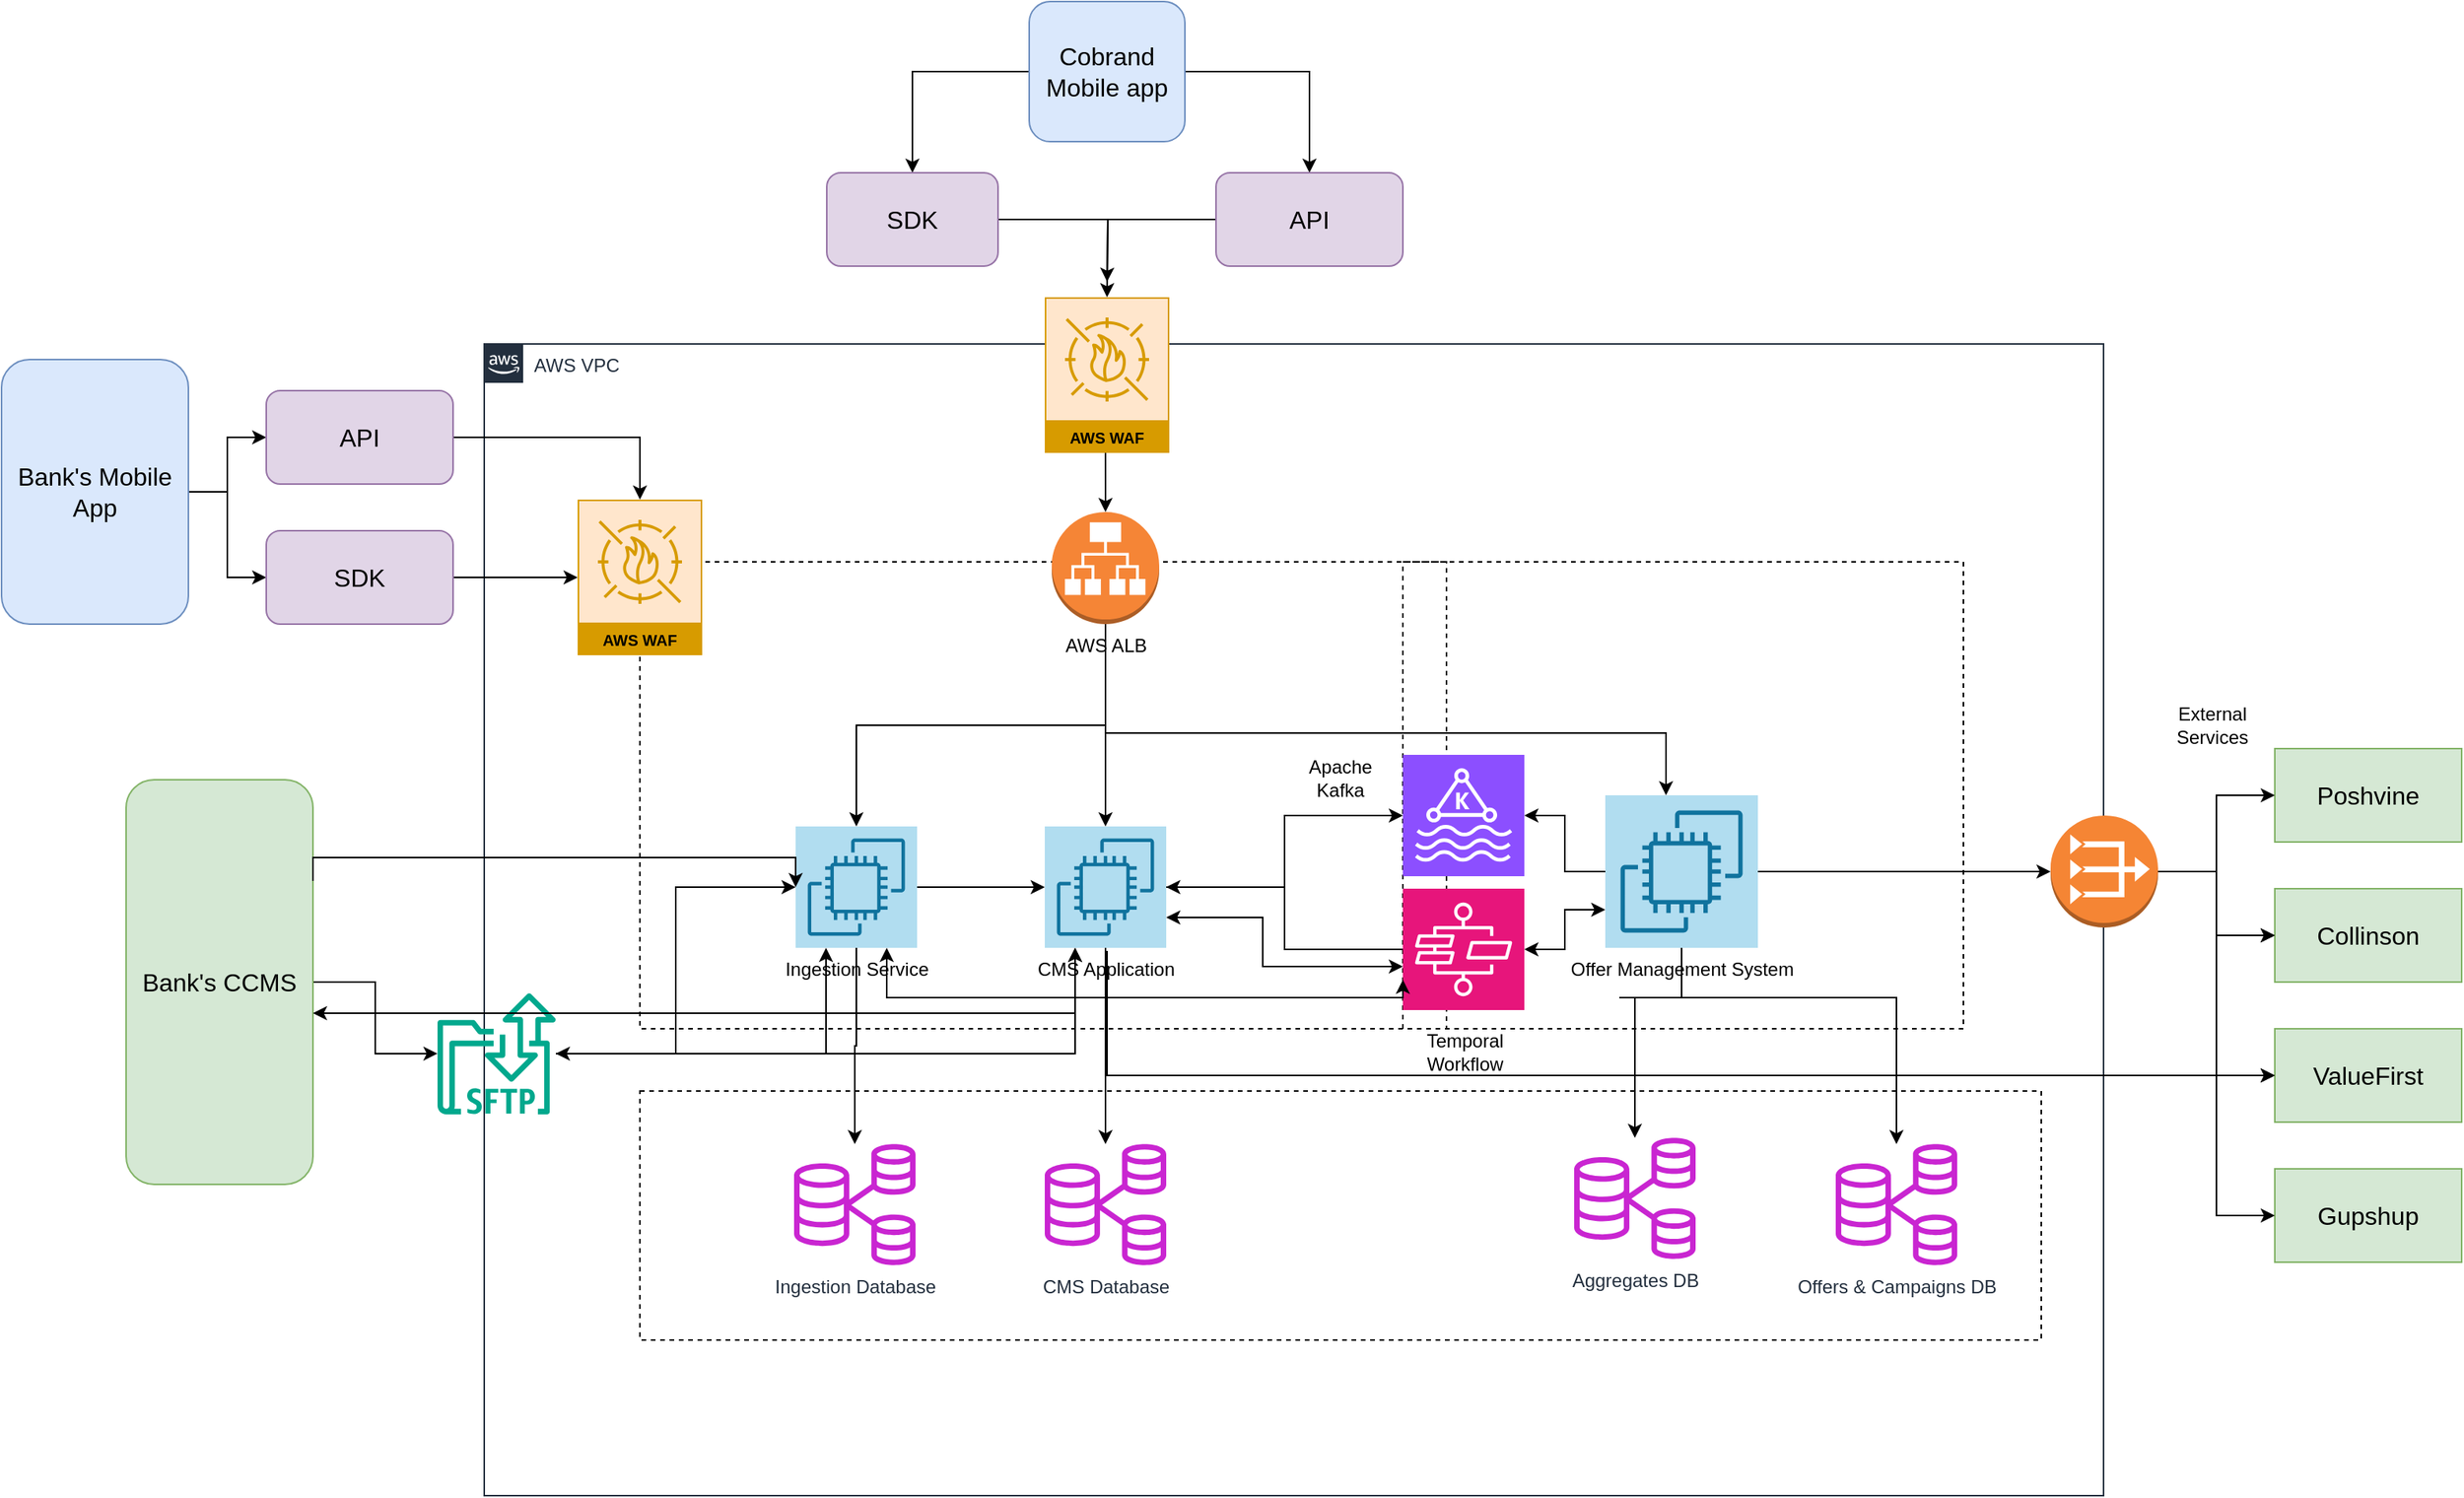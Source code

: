 <mxfile version="24.2.5" type="github">
  <diagram id="Ht1M8jgEwFfnCIfOTk4-" name="Page-1">
    <mxGraphModel dx="1735" dy="1171" grid="1" gridSize="10" guides="1" tooltips="1" connect="1" arrows="1" fold="1" page="1" pageScale="1" pageWidth="1920" pageHeight="1200" math="0" shadow="0">
      <root>
        <mxCell id="0" />
        <mxCell id="1" parent="0" />
        <mxCell id="I7t4Qd40WJQr-O0MpKfy-16" value="" style="rounded=0;whiteSpace=wrap;html=1;labelBackgroundColor=none;fillColor=none;dashed=1;container=1;pointerEvents=0;collapsible=0;recursiveResize=0;" parent="1" vertex="1">
          <mxGeometry x="940" y="380" width="360" height="300" as="geometry" />
        </mxCell>
        <mxCell id="I7t4Qd40WJQr-O0MpKfy-12" value="Offer Management System" style="sketch=0;points=[[0,0,0],[0.25,0,0],[0.5,0,0],[0.75,0,0],[1,0,0],[0,1,0],[0.25,1,0],[0.5,1,0],[0.75,1,0],[1,1,0],[0,0.25,0],[0,0.5,0],[0,0.75,0],[1,0.25,0],[1,0.5,0],[1,0.75,0]];outlineConnect=0;fillColor=#b1ddf0;strokeColor=#10739e;dashed=0;verticalLabelPosition=bottom;verticalAlign=top;align=center;html=1;fontSize=12;fontStyle=0;aspect=fixed;shape=mxgraph.aws4.resourceIcon;resIcon=mxgraph.aws4.ec2;" parent="I7t4Qd40WJQr-O0MpKfy-16" vertex="1">
          <mxGeometry x="130" y="150" width="98" height="98" as="geometry" />
        </mxCell>
        <mxCell id="UEzPUAAOIrF-is8g5C7q-74" value="AWS VPC" style="points=[[0,0],[0.25,0],[0.5,0],[0.75,0],[1,0],[1,0.25],[1,0.5],[1,0.75],[1,1],[0.75,1],[0.5,1],[0.25,1],[0,1],[0,0.75],[0,0.5],[0,0.25]];outlineConnect=0;gradientColor=none;html=1;whiteSpace=wrap;fontSize=12;fontStyle=0;shape=mxgraph.aws4.group;grIcon=mxgraph.aws4.group_aws_cloud_alt;strokeColor=#232F3E;fillColor=none;verticalAlign=top;align=left;spacingLeft=30;fontColor=#232F3E;dashed=0;labelBackgroundColor=#ffffff;container=1;pointerEvents=0;collapsible=0;recursiveResize=0;" parent="1" vertex="1">
          <mxGeometry x="350" y="240" width="1040" height="740" as="geometry" />
        </mxCell>
        <mxCell id="I7t4Qd40WJQr-O0MpKfy-5" value="" style="rounded=0;whiteSpace=wrap;html=1;labelBackgroundColor=none;fillColor=none;dashed=1;container=1;pointerEvents=0;collapsible=0;recursiveResize=0;" parent="UEzPUAAOIrF-is8g5C7q-74" vertex="1">
          <mxGeometry x="100" y="480" width="900" height="160" as="geometry" />
        </mxCell>
        <mxCell id="I7t4Qd40WJQr-O0MpKfy-14" value="Ingestion Database" style="sketch=0;outlineConnect=0;fontColor=#232F3E;gradientColor=none;fillColor=#C925D1;strokeColor=none;dashed=0;verticalLabelPosition=bottom;verticalAlign=top;align=center;html=1;fontSize=12;fontStyle=0;aspect=fixed;pointerEvents=1;shape=mxgraph.aws4.rds_multi_az_db_cluster;" parent="I7t4Qd40WJQr-O0MpKfy-5" vertex="1">
          <mxGeometry x="99" y="34" width="78" height="78" as="geometry" />
        </mxCell>
        <mxCell id="I7t4Qd40WJQr-O0MpKfy-23" value="Offers &amp;amp; Campaigns DB" style="sketch=0;outlineConnect=0;fontColor=#232F3E;gradientColor=none;fillColor=#C925D1;strokeColor=none;dashed=0;verticalLabelPosition=bottom;verticalAlign=top;align=center;html=1;fontSize=12;fontStyle=0;aspect=fixed;pointerEvents=1;shape=mxgraph.aws4.rds_multi_az_db_cluster;" parent="I7t4Qd40WJQr-O0MpKfy-5" vertex="1">
          <mxGeometry x="768" y="34" width="78" height="78" as="geometry" />
        </mxCell>
        <mxCell id="UEzPUAAOIrF-is8g5C7q-107" value="" style="rounded=0;whiteSpace=wrap;html=1;labelBackgroundColor=none;fillColor=none;dashed=1;container=1;pointerEvents=0;collapsible=0;recursiveResize=0;" parent="UEzPUAAOIrF-is8g5C7q-74" vertex="1">
          <mxGeometry x="100" y="140" width="518" height="300" as="geometry" />
        </mxCell>
        <mxCell id="I7t4Qd40WJQr-O0MpKfy-3" value="" style="edgeStyle=orthogonalEdgeStyle;rounded=0;orthogonalLoop=1;jettySize=auto;html=1;" parent="UEzPUAAOIrF-is8g5C7q-107" source="I7t4Qd40WJQr-O0MpKfy-1" target="I7t4Qd40WJQr-O0MpKfy-2" edge="1">
          <mxGeometry relative="1" as="geometry" />
        </mxCell>
        <mxCell id="I7t4Qd40WJQr-O0MpKfy-1" value="CMS Application" style="sketch=0;points=[[0,0,0],[0.25,0,0],[0.5,0,0],[0.75,0,0],[1,0,0],[0,1,0],[0.25,1,0],[0.5,1,0],[0.75,1,0],[1,1,0],[0,0.25,0],[0,0.5,0],[0,0.75,0],[1,0.25,0],[1,0.5,0],[1,0.75,0]];outlineConnect=0;fillColor=#b1ddf0;strokeColor=#10739e;dashed=0;verticalLabelPosition=bottom;verticalAlign=top;align=center;html=1;fontSize=12;fontStyle=0;aspect=fixed;shape=mxgraph.aws4.resourceIcon;resIcon=mxgraph.aws4.ec2;" parent="UEzPUAAOIrF-is8g5C7q-107" vertex="1">
          <mxGeometry x="260" y="170" width="78" height="78" as="geometry" />
        </mxCell>
        <mxCell id="I7t4Qd40WJQr-O0MpKfy-2" value="CMS Database" style="sketch=0;outlineConnect=0;fontColor=#232F3E;gradientColor=none;fillColor=#C925D1;strokeColor=none;dashed=0;verticalLabelPosition=bottom;verticalAlign=top;align=center;html=1;fontSize=12;fontStyle=0;aspect=fixed;pointerEvents=1;shape=mxgraph.aws4.rds_multi_az_db_cluster;" parent="UEzPUAAOIrF-is8g5C7q-107" vertex="1">
          <mxGeometry x="260" y="374" width="78" height="78" as="geometry" />
        </mxCell>
        <mxCell id="I7t4Qd40WJQr-O0MpKfy-38" value="" style="edgeStyle=orthogonalEdgeStyle;rounded=0;orthogonalLoop=1;jettySize=auto;html=1;entryX=0.5;entryY=0;entryDx=0;entryDy=0;entryPerimeter=0;" parent="UEzPUAAOIrF-is8g5C7q-107" source="I7t4Qd40WJQr-O0MpKfy-10" target="I7t4Qd40WJQr-O0MpKfy-1" edge="1">
          <mxGeometry relative="1" as="geometry">
            <mxPoint x="299.0" y="126" as="targetPoint" />
          </mxGeometry>
        </mxCell>
        <mxCell id="I7t4Qd40WJQr-O0MpKfy-10" value="AWS ALB" style="outlineConnect=0;dashed=0;verticalLabelPosition=bottom;verticalAlign=top;align=center;html=1;shape=mxgraph.aws3.application_load_balancer;fillColor=#F58536;gradientColor=none;" parent="UEzPUAAOIrF-is8g5C7q-107" vertex="1">
          <mxGeometry x="264.5" y="-32" width="69" height="72" as="geometry" />
        </mxCell>
        <mxCell id="I7t4Qd40WJQr-O0MpKfy-35" value="" style="edgeStyle=orthogonalEdgeStyle;rounded=0;orthogonalLoop=1;jettySize=auto;html=1;" parent="UEzPUAAOIrF-is8g5C7q-107" source="I7t4Qd40WJQr-O0MpKfy-13" target="I7t4Qd40WJQr-O0MpKfy-1" edge="1">
          <mxGeometry relative="1" as="geometry" />
        </mxCell>
        <mxCell id="I7t4Qd40WJQr-O0MpKfy-13" value="Ingestion Service" style="sketch=0;points=[[0,0,0],[0.25,0,0],[0.5,0,0],[0.75,0,0],[1,0,0],[0,1,0],[0.25,1,0],[0.5,1,0],[0.75,1,0],[1,1,0],[0,0.25,0],[0,0.5,0],[0,0.75,0],[1,0.25,0],[1,0.5,0],[1,0.75,0]];outlineConnect=0;fillColor=#b1ddf0;strokeColor=#10739e;dashed=0;verticalLabelPosition=bottom;verticalAlign=top;align=center;html=1;fontSize=12;fontStyle=0;aspect=fixed;shape=mxgraph.aws4.resourceIcon;resIcon=mxgraph.aws4.ec2;" parent="UEzPUAAOIrF-is8g5C7q-107" vertex="1">
          <mxGeometry x="100" y="170" width="78" height="78" as="geometry" />
        </mxCell>
        <mxCell id="I7t4Qd40WJQr-O0MpKfy-39" value="" style="edgeStyle=orthogonalEdgeStyle;rounded=0;orthogonalLoop=1;jettySize=auto;html=1;exitX=0.5;exitY=1;exitDx=0;exitDy=0;exitPerimeter=0;" parent="UEzPUAAOIrF-is8g5C7q-107" source="I7t4Qd40WJQr-O0MpKfy-10" target="I7t4Qd40WJQr-O0MpKfy-13" edge="1">
          <mxGeometry relative="1" as="geometry">
            <mxPoint x="309" y="50" as="sourcePoint" />
            <mxPoint x="309" y="180" as="targetPoint" />
          </mxGeometry>
        </mxCell>
        <mxCell id="I7t4Qd40WJQr-O0MpKfy-49" value="Apache Kafka" style="text;html=1;strokeColor=none;fillColor=none;align=center;verticalAlign=middle;whiteSpace=wrap;rounded=0;" parent="UEzPUAAOIrF-is8g5C7q-107" vertex="1">
          <mxGeometry x="420" y="124" width="60" height="30" as="geometry" />
        </mxCell>
        <mxCell id="I7t4Qd40WJQr-O0MpKfy-64" value="AWS WAF" style="sketch=0;outlineConnect=0;strokeColor=#d79b00;fillColor=#ffe6cc;dashed=0;verticalLabelPosition=middle;verticalAlign=bottom;align=center;html=1;whiteSpace=wrap;fontSize=10;fontStyle=1;spacing=3;shape=mxgraph.aws4.productIcon;prIcon=mxgraph.aws4.waf;" parent="UEzPUAAOIrF-is8g5C7q-107" vertex="1">
          <mxGeometry x="-40" y="-40" width="80" height="100" as="geometry" />
        </mxCell>
        <mxCell id="I7t4Qd40WJQr-O0MpKfy-4" style="edgeStyle=orthogonalEdgeStyle;rounded=0;orthogonalLoop=1;jettySize=auto;html=1;exitX=0.5;exitY=1;exitDx=0;exitDy=0;" parent="UEzPUAAOIrF-is8g5C7q-74" source="UEzPUAAOIrF-is8g5C7q-107" target="UEzPUAAOIrF-is8g5C7q-107" edge="1">
          <mxGeometry relative="1" as="geometry" />
        </mxCell>
        <mxCell id="I7t4Qd40WJQr-O0MpKfy-34" value="" style="edgeStyle=orthogonalEdgeStyle;rounded=0;orthogonalLoop=1;jettySize=auto;html=1;exitX=0.487;exitY=0.8;exitDx=0;exitDy=0;exitPerimeter=0;" parent="UEzPUAAOIrF-is8g5C7q-74" source="I7t4Qd40WJQr-O0MpKfy-9" target="I7t4Qd40WJQr-O0MpKfy-10" edge="1">
          <mxGeometry relative="1" as="geometry">
            <mxPoint x="400" y="70" as="sourcePoint" />
          </mxGeometry>
        </mxCell>
        <mxCell id="I7t4Qd40WJQr-O0MpKfy-9" value="AWS WAF" style="sketch=0;outlineConnect=0;strokeColor=#d79b00;fillColor=#ffe6cc;dashed=0;verticalLabelPosition=middle;verticalAlign=bottom;align=center;html=1;whiteSpace=wrap;fontSize=10;fontStyle=1;spacing=3;shape=mxgraph.aws4.productIcon;prIcon=mxgraph.aws4.waf;" parent="UEzPUAAOIrF-is8g5C7q-74" vertex="1">
          <mxGeometry x="360" y="-30" width="80" height="100" as="geometry" />
        </mxCell>
        <mxCell id="I7t4Qd40WJQr-O0MpKfy-24" value="Aggregates DB" style="sketch=0;outlineConnect=0;fontColor=#232F3E;gradientColor=none;fillColor=#C925D1;strokeColor=none;dashed=0;verticalLabelPosition=bottom;verticalAlign=top;align=center;html=1;fontSize=12;fontStyle=0;aspect=fixed;pointerEvents=1;shape=mxgraph.aws4.rds_multi_az_db_cluster;" parent="UEzPUAAOIrF-is8g5C7q-74" vertex="1">
          <mxGeometry x="700" y="510" width="78" height="78" as="geometry" />
        </mxCell>
        <mxCell id="I7t4Qd40WJQr-O0MpKfy-30" value="" style="edgeStyle=orthogonalEdgeStyle;rounded=0;orthogonalLoop=1;jettySize=auto;html=1;entryX=0;entryY=0.5;entryDx=0;entryDy=0;entryPerimeter=0;" parent="UEzPUAAOIrF-is8g5C7q-74" source="I7t4Qd40WJQr-O0MpKfy-1" target="I7t4Qd40WJQr-O0MpKfy-11" edge="1">
          <mxGeometry relative="1" as="geometry">
            <mxPoint x="517" y="349.0" as="targetPoint" />
          </mxGeometry>
        </mxCell>
        <mxCell id="I7t4Qd40WJQr-O0MpKfy-36" value="" style="edgeStyle=orthogonalEdgeStyle;rounded=0;orthogonalLoop=1;jettySize=auto;html=1;" parent="UEzPUAAOIrF-is8g5C7q-74" source="I7t4Qd40WJQr-O0MpKfy-13" target="I7t4Qd40WJQr-O0MpKfy-14" edge="1">
          <mxGeometry relative="1" as="geometry">
            <mxPoint x="259.067" y="524.139" as="targetPoint" />
          </mxGeometry>
        </mxCell>
        <mxCell id="I7t4Qd40WJQr-O0MpKfy-11" value="" style="sketch=0;points=[[0,0,0],[0.25,0,0],[0.5,0,0],[0.75,0,0],[1,0,0],[0,1,0],[0.25,1,0],[0.5,1,0],[0.75,1,0],[1,1,0],[0,0.25,0],[0,0.5,0],[0,0.75,0],[1,0.25,0],[1,0.5,0],[1,0.75,0]];outlineConnect=0;fontColor=#232F3E;fillColor=#8C4FFF;strokeColor=#ffffff;dashed=0;verticalLabelPosition=bottom;verticalAlign=top;align=center;html=1;fontSize=12;fontStyle=0;aspect=fixed;shape=mxgraph.aws4.resourceIcon;resIcon=mxgraph.aws4.managed_streaming_for_kafka;" parent="UEzPUAAOIrF-is8g5C7q-74" vertex="1">
          <mxGeometry x="590" y="264" width="78" height="78" as="geometry" />
        </mxCell>
        <mxCell id="I7t4Qd40WJQr-O0MpKfy-43" value="" style="edgeStyle=orthogonalEdgeStyle;rounded=0;orthogonalLoop=1;jettySize=auto;html=1;entryX=1;entryY=0.5;entryDx=0;entryDy=0;entryPerimeter=0;endArrow=classic;endFill=1;" parent="UEzPUAAOIrF-is8g5C7q-74" source="I7t4Qd40WJQr-O0MpKfy-41" target="I7t4Qd40WJQr-O0MpKfy-1" edge="1">
          <mxGeometry relative="1" as="geometry">
            <mxPoint x="511" y="439" as="targetPoint" />
          </mxGeometry>
        </mxCell>
        <mxCell id="I7t4Qd40WJQr-O0MpKfy-47" value="" style="edgeStyle=orthogonalEdgeStyle;rounded=0;orthogonalLoop=1;jettySize=auto;html=1;entryX=1;entryY=0.75;entryDx=0;entryDy=0;entryPerimeter=0;startArrow=classic;startFill=1;" parent="UEzPUAAOIrF-is8g5C7q-74" source="I7t4Qd40WJQr-O0MpKfy-41" target="I7t4Qd40WJQr-O0MpKfy-1" edge="1">
          <mxGeometry relative="1" as="geometry">
            <mxPoint x="511" y="389" as="targetPoint" />
            <Array as="points">
              <mxPoint x="500" y="400" />
              <mxPoint x="500" y="369" />
            </Array>
          </mxGeometry>
        </mxCell>
        <mxCell id="I7t4Qd40WJQr-O0MpKfy-41" value="" style="sketch=0;points=[[0,0,0],[0.25,0,0],[0.5,0,0],[0.75,0,0],[1,0,0],[0,1,0],[0.25,1,0],[0.5,1,0],[0.75,1,0],[1,1,0],[0,0.25,0],[0,0.5,0],[0,0.75,0],[1,0.25,0],[1,0.5,0],[1,0.75,0]];outlineConnect=0;fontColor=#232F3E;fillColor=#E7157B;strokeColor=#ffffff;dashed=0;verticalLabelPosition=bottom;verticalAlign=top;align=center;html=1;fontSize=12;fontStyle=0;aspect=fixed;shape=mxgraph.aws4.resourceIcon;resIcon=mxgraph.aws4.express_workflow;" parent="UEzPUAAOIrF-is8g5C7q-74" vertex="1">
          <mxGeometry x="590" y="350" width="78" height="78" as="geometry" />
        </mxCell>
        <mxCell id="I7t4Qd40WJQr-O0MpKfy-44" value="" style="edgeStyle=orthogonalEdgeStyle;rounded=0;orthogonalLoop=1;jettySize=auto;html=1;entryX=0.75;entryY=1;entryDx=0;entryDy=0;entryPerimeter=0;exitX=0;exitY=0.75;exitDx=0;exitDy=0;exitPerimeter=0;startArrow=classic;startFill=1;" parent="UEzPUAAOIrF-is8g5C7q-74" source="I7t4Qd40WJQr-O0MpKfy-41" target="I7t4Qd40WJQr-O0MpKfy-13" edge="1">
          <mxGeometry relative="1" as="geometry">
            <mxPoint x="600" y="399" as="sourcePoint" />
            <mxPoint x="448" y="359" as="targetPoint" />
            <Array as="points">
              <mxPoint x="590" y="420" />
              <mxPoint x="259" y="420" />
            </Array>
          </mxGeometry>
        </mxCell>
        <mxCell id="I7t4Qd40WJQr-O0MpKfy-50" value="Temporal Workflow" style="text;html=1;strokeColor=none;fillColor=none;align=center;verticalAlign=middle;whiteSpace=wrap;rounded=0;" parent="UEzPUAAOIrF-is8g5C7q-74" vertex="1">
          <mxGeometry x="600" y="440" width="60" height="30" as="geometry" />
        </mxCell>
        <mxCell id="I7t4Qd40WJQr-O0MpKfy-54" value="" style="outlineConnect=0;dashed=0;verticalLabelPosition=bottom;verticalAlign=top;align=center;html=1;shape=mxgraph.aws3.vpc_nat_gateway;fillColor=#F58534;gradientColor=none;" parent="UEzPUAAOIrF-is8g5C7q-74" vertex="1">
          <mxGeometry x="1006" y="303" width="69" height="72" as="geometry" />
        </mxCell>
        <mxCell id="I7t4Qd40WJQr-O0MpKfy-71" value="" style="sketch=0;outlineConnect=0;fontColor=#232F3E;gradientColor=none;fillColor=#01A88D;strokeColor=none;dashed=0;verticalLabelPosition=bottom;verticalAlign=top;align=center;html=1;fontSize=12;fontStyle=0;aspect=fixed;shape=mxgraph.aws4.transfer_for_sftp_resource;" parent="UEzPUAAOIrF-is8g5C7q-74" vertex="1">
          <mxGeometry x="-30" y="417" width="76" height="78" as="geometry" />
        </mxCell>
        <mxCell id="I7t4Qd40WJQr-O0MpKfy-73" style="edgeStyle=orthogonalEdgeStyle;rounded=0;orthogonalLoop=1;jettySize=auto;html=1;entryX=0;entryY=0.5;entryDx=0;entryDy=0;entryPerimeter=0;" parent="UEzPUAAOIrF-is8g5C7q-74" source="I7t4Qd40WJQr-O0MpKfy-71" target="I7t4Qd40WJQr-O0MpKfy-13" edge="1">
          <mxGeometry relative="1" as="geometry" />
        </mxCell>
        <mxCell id="I7t4Qd40WJQr-O0MpKfy-82" style="edgeStyle=orthogonalEdgeStyle;rounded=0;orthogonalLoop=1;jettySize=auto;html=1;entryX=0.25;entryY=1;entryDx=0;entryDy=0;entryPerimeter=0;" parent="UEzPUAAOIrF-is8g5C7q-74" source="I7t4Qd40WJQr-O0MpKfy-71" target="I7t4Qd40WJQr-O0MpKfy-1" edge="1">
          <mxGeometry relative="1" as="geometry" />
        </mxCell>
        <mxCell id="I7t4Qd40WJQr-O0MpKfy-83" style="edgeStyle=orthogonalEdgeStyle;rounded=0;orthogonalLoop=1;jettySize=auto;html=1;entryX=0.25;entryY=1;entryDx=0;entryDy=0;entryPerimeter=0;startArrow=classic;startFill=1;" parent="UEzPUAAOIrF-is8g5C7q-74" source="I7t4Qd40WJQr-O0MpKfy-71" target="I7t4Qd40WJQr-O0MpKfy-13" edge="1">
          <mxGeometry relative="1" as="geometry" />
        </mxCell>
        <mxCell id="UEzPUAAOIrF-is8g5C7q-90" value="" style="edgeStyle=orthogonalEdgeStyle;rounded=0;orthogonalLoop=1;jettySize=auto;html=1;endArrow=open;endFill=0;strokeWidth=2;" parent="1" edge="1">
          <mxGeometry relative="1" as="geometry">
            <mxPoint x="448" y="349" as="sourcePoint" />
          </mxGeometry>
        </mxCell>
        <mxCell id="UEzPUAAOIrF-is8g5C7q-91" value="" style="edgeStyle=orthogonalEdgeStyle;rounded=0;orthogonalLoop=1;jettySize=auto;html=1;endArrow=open;endFill=0;strokeWidth=2;" parent="1" edge="1">
          <mxGeometry relative="1" as="geometry">
            <mxPoint x="558" y="349.0" as="sourcePoint" />
          </mxGeometry>
        </mxCell>
        <mxCell id="UEzPUAAOIrF-is8g5C7q-92" value="" style="edgeStyle=orthogonalEdgeStyle;rounded=0;orthogonalLoop=1;jettySize=auto;html=1;endArrow=open;endFill=0;strokeWidth=2;" parent="1" edge="1">
          <mxGeometry relative="1" as="geometry">
            <mxPoint x="678" y="349.0" as="sourcePoint" />
          </mxGeometry>
        </mxCell>
        <mxCell id="I7t4Qd40WJQr-O0MpKfy-26" value="" style="edgeStyle=orthogonalEdgeStyle;rounded=0;orthogonalLoop=1;jettySize=auto;html=1;exitX=0.5;exitY=1;exitDx=0;exitDy=0;exitPerimeter=0;" parent="1" source="I7t4Qd40WJQr-O0MpKfy-12" target="I7t4Qd40WJQr-O0MpKfy-24" edge="1">
          <mxGeometry relative="1" as="geometry">
            <mxPoint x="1079" y="630" as="sourcePoint" />
            <mxPoint x="999" y="717.0" as="targetPoint" />
            <Array as="points">
              <mxPoint x="1079" y="660" />
              <mxPoint x="990" y="660" />
            </Array>
          </mxGeometry>
        </mxCell>
        <mxCell id="I7t4Qd40WJQr-O0MpKfy-28" value="" style="edgeStyle=orthogonalEdgeStyle;rounded=0;orthogonalLoop=1;jettySize=auto;html=1;exitX=0.5;exitY=1;exitDx=0;exitDy=0;exitPerimeter=0;" parent="1" source="I7t4Qd40WJQr-O0MpKfy-12" target="I7t4Qd40WJQr-O0MpKfy-23" edge="1">
          <mxGeometry relative="1" as="geometry">
            <mxPoint x="1117" y="589.0" as="targetPoint" />
            <Array as="points">
              <mxPoint x="1079" y="660" />
              <mxPoint x="1157" y="660" />
            </Array>
          </mxGeometry>
        </mxCell>
        <mxCell id="I7t4Qd40WJQr-O0MpKfy-31" value="" style="edgeStyle=orthogonalEdgeStyle;rounded=0;orthogonalLoop=1;jettySize=auto;html=1;" parent="1" source="I7t4Qd40WJQr-O0MpKfy-12" target="I7t4Qd40WJQr-O0MpKfy-11" edge="1">
          <mxGeometry relative="1" as="geometry" />
        </mxCell>
        <mxCell id="I7t4Qd40WJQr-O0MpKfy-40" value="" style="edgeStyle=orthogonalEdgeStyle;rounded=0;orthogonalLoop=1;jettySize=auto;html=1;exitX=0.5;exitY=1;exitDx=0;exitDy=0;exitPerimeter=0;" parent="1" source="I7t4Qd40WJQr-O0MpKfy-10" target="I7t4Qd40WJQr-O0MpKfy-12" edge="1">
          <mxGeometry relative="1" as="geometry">
            <mxPoint x="700" y="420" as="sourcePoint" />
            <mxPoint x="549" y="560" as="targetPoint" />
            <Array as="points">
              <mxPoint x="749" y="490" />
              <mxPoint x="1109" y="490" />
            </Array>
          </mxGeometry>
        </mxCell>
        <mxCell id="I7t4Qd40WJQr-O0MpKfy-48" value="" style="edgeStyle=orthogonalEdgeStyle;rounded=0;orthogonalLoop=1;jettySize=auto;html=1;entryX=0;entryY=0.75;entryDx=0;entryDy=0;entryPerimeter=0;startArrow=classic;startFill=1;" parent="1" source="I7t4Qd40WJQr-O0MpKfy-41" target="I7t4Qd40WJQr-O0MpKfy-12" edge="1">
          <mxGeometry relative="1" as="geometry" />
        </mxCell>
        <mxCell id="I7t4Qd40WJQr-O0MpKfy-52" value="Poshvine" style="rounded=0;whiteSpace=wrap;html=1;fontSize=16;fillColor=#d5e8d4;strokeColor=#82b366;" parent="1" vertex="1">
          <mxGeometry x="1500" y="500" width="120" height="60" as="geometry" />
        </mxCell>
        <mxCell id="I7t4Qd40WJQr-O0MpKfy-53" value="Collinson" style="rounded=0;whiteSpace=wrap;html=1;fontSize=16;fillColor=#d5e8d4;strokeColor=#82b366;" parent="1" vertex="1">
          <mxGeometry x="1500" y="590" width="120" height="60" as="geometry" />
        </mxCell>
        <mxCell id="I7t4Qd40WJQr-O0MpKfy-55" value="" style="edgeStyle=orthogonalEdgeStyle;rounded=0;orthogonalLoop=1;jettySize=auto;html=1;" parent="1" source="I7t4Qd40WJQr-O0MpKfy-54" target="I7t4Qd40WJQr-O0MpKfy-53" edge="1">
          <mxGeometry relative="1" as="geometry" />
        </mxCell>
        <mxCell id="I7t4Qd40WJQr-O0MpKfy-56" value="" style="edgeStyle=orthogonalEdgeStyle;rounded=0;orthogonalLoop=1;jettySize=auto;html=1;" parent="1" source="I7t4Qd40WJQr-O0MpKfy-54" target="I7t4Qd40WJQr-O0MpKfy-53" edge="1">
          <mxGeometry relative="1" as="geometry" />
        </mxCell>
        <mxCell id="I7t4Qd40WJQr-O0MpKfy-57" style="edgeStyle=orthogonalEdgeStyle;rounded=0;orthogonalLoop=1;jettySize=auto;html=1;entryX=0;entryY=0.5;entryDx=0;entryDy=0;" parent="1" source="I7t4Qd40WJQr-O0MpKfy-54" target="I7t4Qd40WJQr-O0MpKfy-52" edge="1">
          <mxGeometry relative="1" as="geometry" />
        </mxCell>
        <mxCell id="I7t4Qd40WJQr-O0MpKfy-58" style="edgeStyle=orthogonalEdgeStyle;rounded=0;orthogonalLoop=1;jettySize=auto;html=1;entryX=0;entryY=0.5;entryDx=0;entryDy=0;entryPerimeter=0;" parent="1" source="I7t4Qd40WJQr-O0MpKfy-12" target="I7t4Qd40WJQr-O0MpKfy-54" edge="1">
          <mxGeometry relative="1" as="geometry" />
        </mxCell>
        <mxCell id="I7t4Qd40WJQr-O0MpKfy-59" value="ValueFirst" style="rounded=0;whiteSpace=wrap;html=1;fontSize=16;fillColor=#d5e8d4;strokeColor=#82b366;" parent="1" vertex="1">
          <mxGeometry x="1500" y="680" width="120" height="60" as="geometry" />
        </mxCell>
        <mxCell id="I7t4Qd40WJQr-O0MpKfy-60" style="edgeStyle=orthogonalEdgeStyle;rounded=0;orthogonalLoop=1;jettySize=auto;html=1;entryX=0;entryY=0.5;entryDx=0;entryDy=0;" parent="1" source="I7t4Qd40WJQr-O0MpKfy-54" target="I7t4Qd40WJQr-O0MpKfy-59" edge="1">
          <mxGeometry relative="1" as="geometry" />
        </mxCell>
        <mxCell id="I7t4Qd40WJQr-O0MpKfy-62" value="External Services" style="text;html=1;strokeColor=none;fillColor=none;align=center;verticalAlign=middle;whiteSpace=wrap;rounded=0;" parent="1" vertex="1">
          <mxGeometry x="1430" y="470" width="60" height="30" as="geometry" />
        </mxCell>
        <mxCell id="I7t4Qd40WJQr-O0MpKfy-69" value="" style="edgeStyle=orthogonalEdgeStyle;rounded=0;orthogonalLoop=1;jettySize=auto;html=1;" parent="1" source="I7t4Qd40WJQr-O0MpKfy-65" target="I7t4Qd40WJQr-O0MpKfy-68" edge="1">
          <mxGeometry relative="1" as="geometry" />
        </mxCell>
        <mxCell id="I7t4Qd40WJQr-O0MpKfy-77" style="edgeStyle=orthogonalEdgeStyle;rounded=0;orthogonalLoop=1;jettySize=auto;html=1;entryX=0;entryY=0.5;entryDx=0;entryDy=0;" parent="1" source="I7t4Qd40WJQr-O0MpKfy-65" target="I7t4Qd40WJQr-O0MpKfy-76" edge="1">
          <mxGeometry relative="1" as="geometry" />
        </mxCell>
        <mxCell id="I7t4Qd40WJQr-O0MpKfy-65" value="&lt;font style=&quot;font-size: 16px;&quot;&gt;Bank&#39;s Mobile App&lt;/font&gt;" style="rounded=1;whiteSpace=wrap;html=1;fillColor=#dae8fc;strokeColor=#6c8ebf;" parent="1" vertex="1">
          <mxGeometry x="40" y="250" width="120" height="170" as="geometry" />
        </mxCell>
        <mxCell id="I7t4Qd40WJQr-O0MpKfy-70" style="edgeStyle=orthogonalEdgeStyle;rounded=0;orthogonalLoop=1;jettySize=auto;html=1;" parent="1" source="I7t4Qd40WJQr-O0MpKfy-68" target="I7t4Qd40WJQr-O0MpKfy-64" edge="1">
          <mxGeometry relative="1" as="geometry" />
        </mxCell>
        <mxCell id="I7t4Qd40WJQr-O0MpKfy-68" value="&lt;font style=&quot;font-size: 16px;&quot;&gt;SDK&lt;/font&gt;" style="rounded=1;whiteSpace=wrap;html=1;fillColor=#e1d5e7;strokeColor=#9673a6;" parent="1" vertex="1">
          <mxGeometry x="210" y="360" width="120" height="60" as="geometry" />
        </mxCell>
        <mxCell id="I7t4Qd40WJQr-O0MpKfy-78" style="edgeStyle=orthogonalEdgeStyle;rounded=0;orthogonalLoop=1;jettySize=auto;html=1;" parent="1" source="I7t4Qd40WJQr-O0MpKfy-76" target="I7t4Qd40WJQr-O0MpKfy-64" edge="1">
          <mxGeometry relative="1" as="geometry" />
        </mxCell>
        <mxCell id="I7t4Qd40WJQr-O0MpKfy-76" value="&lt;font style=&quot;font-size: 16px;&quot;&gt;API&lt;/font&gt;" style="rounded=1;whiteSpace=wrap;html=1;fillColor=#e1d5e7;strokeColor=#9673a6;" parent="1" vertex="1">
          <mxGeometry x="210" y="270" width="120" height="60" as="geometry" />
        </mxCell>
        <mxCell id="I7t4Qd40WJQr-O0MpKfy-80" style="edgeStyle=orthogonalEdgeStyle;rounded=0;orthogonalLoop=1;jettySize=auto;html=1;entryX=0;entryY=0.5;entryDx=0;entryDy=0;" parent="1" target="I7t4Qd40WJQr-O0MpKfy-59" edge="1">
          <mxGeometry relative="1" as="geometry">
            <mxPoint x="750" y="630" as="sourcePoint" />
            <Array as="points">
              <mxPoint x="750" y="710" />
            </Array>
          </mxGeometry>
        </mxCell>
        <mxCell id="I7t4Qd40WJQr-O0MpKfy-86" style="edgeStyle=orthogonalEdgeStyle;rounded=0;orthogonalLoop=1;jettySize=auto;html=1;" parent="1" source="I7t4Qd40WJQr-O0MpKfy-85" target="I7t4Qd40WJQr-O0MpKfy-71" edge="1">
          <mxGeometry relative="1" as="geometry" />
        </mxCell>
        <mxCell id="I7t4Qd40WJQr-O0MpKfy-85" value="&lt;font style=&quot;font-size: 16px;&quot;&gt;Bank&#39;s CCMS&lt;/font&gt;" style="rounded=1;whiteSpace=wrap;html=1;fillColor=#d5e8d4;strokeColor=#82b366;" parent="1" vertex="1">
          <mxGeometry x="120" y="520" width="120" height="260" as="geometry" />
        </mxCell>
        <mxCell id="I7t4Qd40WJQr-O0MpKfy-87" style="edgeStyle=orthogonalEdgeStyle;rounded=0;orthogonalLoop=1;jettySize=auto;html=1;entryX=0.25;entryY=1;entryDx=0;entryDy=0;entryPerimeter=0;startArrow=classic;startFill=1;" parent="1" source="I7t4Qd40WJQr-O0MpKfy-85" target="I7t4Qd40WJQr-O0MpKfy-1" edge="1">
          <mxGeometry relative="1" as="geometry">
            <Array as="points">
              <mxPoint x="730" y="670" />
            </Array>
          </mxGeometry>
        </mxCell>
        <mxCell id="qovDuSY5QBQ5bVV45JUD-1" style="edgeStyle=orthogonalEdgeStyle;rounded=0;orthogonalLoop=1;jettySize=auto;html=1;exitX=1;exitY=0.25;exitDx=0;exitDy=0;entryX=0;entryY=0.5;entryDx=0;entryDy=0;entryPerimeter=0;" edge="1" parent="1" source="I7t4Qd40WJQr-O0MpKfy-85" target="I7t4Qd40WJQr-O0MpKfy-13">
          <mxGeometry relative="1" as="geometry">
            <Array as="points">
              <mxPoint x="240" y="570" />
              <mxPoint x="550" y="570" />
            </Array>
          </mxGeometry>
        </mxCell>
        <mxCell id="qovDuSY5QBQ5bVV45JUD-2" value="Gupshup" style="rounded=0;whiteSpace=wrap;html=1;fontSize=16;fillColor=#d5e8d4;strokeColor=#82b366;" vertex="1" parent="1">
          <mxGeometry x="1500" y="770" width="120" height="60" as="geometry" />
        </mxCell>
        <mxCell id="qovDuSY5QBQ5bVV45JUD-3" style="edgeStyle=orthogonalEdgeStyle;rounded=0;orthogonalLoop=1;jettySize=auto;html=1;entryX=0;entryY=0.5;entryDx=0;entryDy=0;" edge="1" parent="1" source="I7t4Qd40WJQr-O0MpKfy-54" target="qovDuSY5QBQ5bVV45JUD-2">
          <mxGeometry relative="1" as="geometry" />
        </mxCell>
        <mxCell id="qovDuSY5QBQ5bVV45JUD-8" style="edgeStyle=orthogonalEdgeStyle;rounded=0;orthogonalLoop=1;jettySize=auto;html=1;exitX=1;exitY=0.5;exitDx=0;exitDy=0;entryX=0.5;entryY=0;entryDx=0;entryDy=0;" edge="1" parent="1" source="qovDuSY5QBQ5bVV45JUD-4" target="qovDuSY5QBQ5bVV45JUD-6">
          <mxGeometry relative="1" as="geometry" />
        </mxCell>
        <mxCell id="qovDuSY5QBQ5bVV45JUD-9" style="edgeStyle=orthogonalEdgeStyle;rounded=0;orthogonalLoop=1;jettySize=auto;html=1;entryX=0.5;entryY=0;entryDx=0;entryDy=0;" edge="1" parent="1" source="qovDuSY5QBQ5bVV45JUD-4" target="qovDuSY5QBQ5bVV45JUD-7">
          <mxGeometry relative="1" as="geometry" />
        </mxCell>
        <mxCell id="qovDuSY5QBQ5bVV45JUD-4" value="&lt;font style=&quot;font-size: 16px;&quot;&gt;Cobrand Mobile app&lt;/font&gt;" style="rounded=1;whiteSpace=wrap;html=1;fillColor=#dae8fc;strokeColor=#6c8ebf;" vertex="1" parent="1">
          <mxGeometry x="700" y="20" width="100" height="90" as="geometry" />
        </mxCell>
        <mxCell id="qovDuSY5QBQ5bVV45JUD-11" style="edgeStyle=orthogonalEdgeStyle;rounded=0;orthogonalLoop=1;jettySize=auto;html=1;exitX=0;exitY=0.5;exitDx=0;exitDy=0;" edge="1" parent="1" source="qovDuSY5QBQ5bVV45JUD-6">
          <mxGeometry relative="1" as="geometry">
            <mxPoint x="750" y="200" as="targetPoint" />
          </mxGeometry>
        </mxCell>
        <mxCell id="qovDuSY5QBQ5bVV45JUD-6" value="&lt;font style=&quot;font-size: 16px;&quot;&gt;API&lt;/font&gt;" style="rounded=1;whiteSpace=wrap;html=1;fillColor=#e1d5e7;strokeColor=#9673a6;" vertex="1" parent="1">
          <mxGeometry x="820" y="130" width="120" height="60" as="geometry" />
        </mxCell>
        <mxCell id="qovDuSY5QBQ5bVV45JUD-12" style="edgeStyle=orthogonalEdgeStyle;rounded=0;orthogonalLoop=1;jettySize=auto;html=1;exitX=1;exitY=0.5;exitDx=0;exitDy=0;" edge="1" parent="1" source="qovDuSY5QBQ5bVV45JUD-7">
          <mxGeometry relative="1" as="geometry">
            <mxPoint x="750" y="210" as="targetPoint" />
          </mxGeometry>
        </mxCell>
        <mxCell id="qovDuSY5QBQ5bVV45JUD-7" value="&lt;font style=&quot;font-size: 16px;&quot;&gt;SDK&lt;/font&gt;" style="rounded=1;whiteSpace=wrap;html=1;fillColor=#e1d5e7;strokeColor=#9673a6;" vertex="1" parent="1">
          <mxGeometry x="570" y="130" width="110" height="60" as="geometry" />
        </mxCell>
      </root>
    </mxGraphModel>
  </diagram>
</mxfile>
